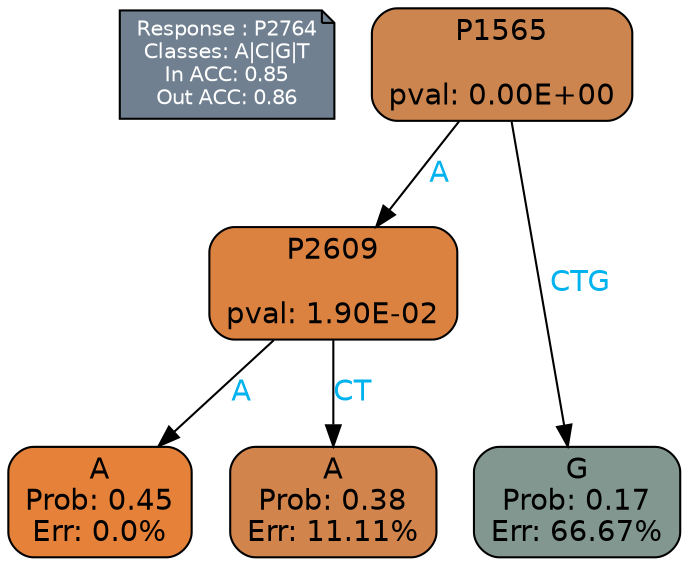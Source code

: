 digraph Tree {
node [shape=box, style="filled, rounded", color="black", fontname=helvetica] ;
graph [ranksep=equally, splines=polylines, bgcolor=transparent, dpi=600] ;
edge [fontname=helvetica] ;
LEGEND [label="Response : P2764
Classes: A|C|G|T
In ACC: 0.85
Out ACC: 0.86
",shape=note,align=left,style=filled,fillcolor="slategray",fontcolor="white",fontsize=10];1 [label="P1565

pval: 0.00E+00", fillcolor="#cc854e"] ;
2 [label="P2609

pval: 1.90E-02", fillcolor="#dc8241"] ;
3 [label="A
Prob: 0.45
Err: 0.0%", fillcolor="#e58139"] ;
4 [label="A
Prob: 0.38
Err: 11.11%", fillcolor="#d1844c"] ;
5 [label="G
Prob: 0.17
Err: 66.67%", fillcolor="#81978f"] ;
1 -> 2 [label="A",fontcolor=deepskyblue2] ;
1 -> 5 [label="CTG",fontcolor=deepskyblue2] ;
2 -> 3 [label="A",fontcolor=deepskyblue2] ;
2 -> 4 [label="CT",fontcolor=deepskyblue2] ;
{rank = same; 3;4;5;}{rank = same; LEGEND;1;}}
